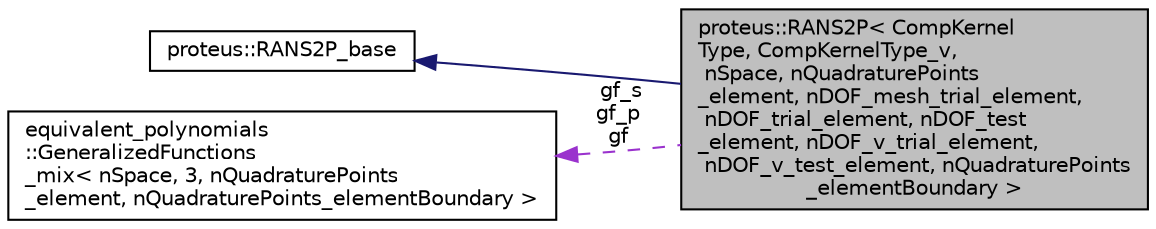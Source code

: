 digraph "proteus::RANS2P&lt; CompKernelType, CompKernelType_v, nSpace, nQuadraturePoints_element, nDOF_mesh_trial_element, nDOF_trial_element, nDOF_test_element, nDOF_v_trial_element, nDOF_v_test_element, nQuadraturePoints_elementBoundary &gt;"
{
 // LATEX_PDF_SIZE
  edge [fontname="Helvetica",fontsize="10",labelfontname="Helvetica",labelfontsize="10"];
  node [fontname="Helvetica",fontsize="10",shape=record];
  rankdir="LR";
  Node1 [label="proteus::RANS2P\< CompKernel\lType, CompKernelType_v,\l nSpace, nQuadraturePoints\l_element, nDOF_mesh_trial_element,\l nDOF_trial_element, nDOF_test\l_element, nDOF_v_trial_element,\l nDOF_v_test_element, nQuadraturePoints\l_elementBoundary \>",height=0.2,width=0.4,color="black", fillcolor="grey75", style="filled", fontcolor="black",tooltip=" "];
  Node2 -> Node1 [dir="back",color="midnightblue",fontsize="10",style="solid",fontname="Helvetica"];
  Node2 [label="proteus::RANS2P_base",height=0.2,width=0.4,color="black", fillcolor="white", style="filled",URL="$d3/d22/classproteus_1_1RANS2P__base.html",tooltip=" "];
  Node3 -> Node1 [dir="back",color="darkorchid3",fontsize="10",style="dashed",label=" gf_s\ngf_p\ngf" ,fontname="Helvetica"];
  Node3 [label="equivalent_polynomials\l::GeneralizedFunctions\l_mix\< nSpace, 3, nQuadraturePoints\l_element, nQuadraturePoints_elementBoundary \>",height=0.2,width=0.4,color="black", fillcolor="white", style="filled",URL="$d2/d65/classequivalent__polynomials_1_1GeneralizedFunctions__mix.html",tooltip=" "];
}
